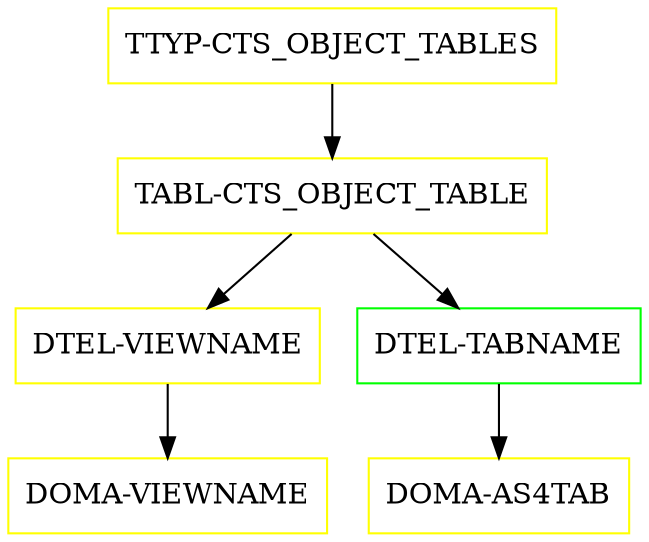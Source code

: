 digraph G {
  "TTYP-CTS_OBJECT_TABLES" [shape=box,color=yellow];
  "TABL-CTS_OBJECT_TABLE" [shape=box,color=yellow,URL="./TABL_CTS_OBJECT_TABLE.html"];
  "DTEL-VIEWNAME" [shape=box,color=yellow,URL="./DTEL_VIEWNAME.html"];
  "DOMA-VIEWNAME" [shape=box,color=yellow,URL="./DOMA_VIEWNAME.html"];
  "DTEL-TABNAME" [shape=box,color=green,URL="./DTEL_TABNAME.html"];
  "DOMA-AS4TAB" [shape=box,color=yellow,URL="./DOMA_AS4TAB.html"];
  "TTYP-CTS_OBJECT_TABLES" -> "TABL-CTS_OBJECT_TABLE";
  "TABL-CTS_OBJECT_TABLE" -> "DTEL-TABNAME";
  "TABL-CTS_OBJECT_TABLE" -> "DTEL-VIEWNAME";
  "DTEL-VIEWNAME" -> "DOMA-VIEWNAME";
  "DTEL-TABNAME" -> "DOMA-AS4TAB";
}

